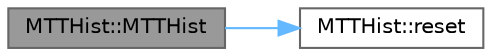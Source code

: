 digraph "MTTHist::MTTHist"
{
 // LATEX_PDF_SIZE
  bgcolor="transparent";
  edge [fontname=Helvetica,fontsize=10,labelfontname=Helvetica,labelfontsize=10];
  node [fontname=Helvetica,fontsize=10,shape=box,height=0.2,width=0.4];
  rankdir="LR";
  Node1 [id="Node000001",label="MTTHist::MTTHist",height=0.2,width=0.4,color="gray40", fillcolor="grey60", style="filled", fontcolor="black",tooltip="Construct a new MTTHist object and send the arguments directly to the underlying THist."];
  Node1 -> Node2 [id="edge1_Node000001_Node000002",color="steelblue1",style="solid",tooltip=" "];
  Node2 [id="Node000002",label="MTTHist::reset",height=0.2,width=0.4,color="grey40", fillcolor="white", style="filled",URL="$class_m_t_t_hist.html#af6d6e6000e1e29579417a2a36732a435",tooltip=" "];
}
